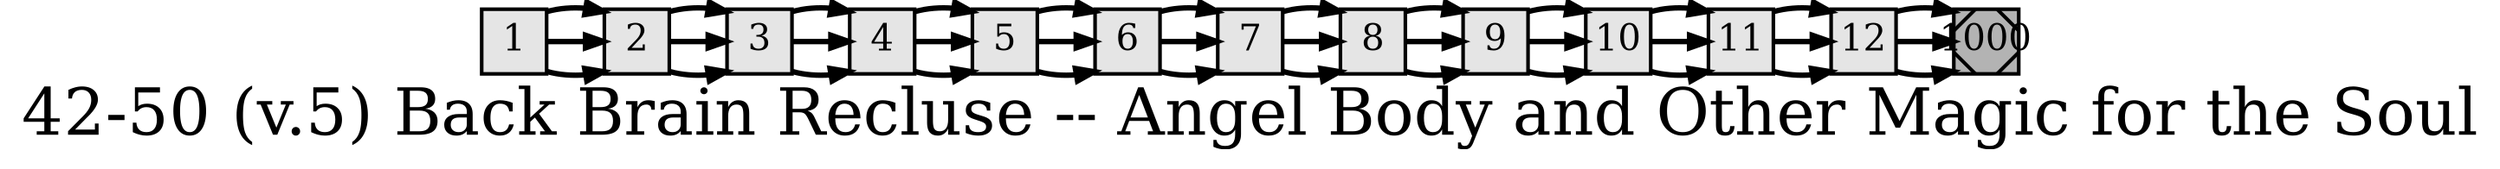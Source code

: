digraph g{
  graph [ label="42-50 (v.5) Back Brain Recluse -- Angel Body and Other Magic for the Soul" rankdir=LR, ordering=out, fontsize=36, nodesep="0.35", ranksep="0.45"];
  node  [shape=rect, penwidth=2, fontsize=20, style=filled, fillcolor=grey90, margin="0,0", labelfloat=true, regular=true, fixedsize=true];
  edge  [labelfloat=true, penwidth=3, fontsize=12];
  
  1 -> 2;
  1 -> 2;
  1 -> 2;
  2 -> 3;
  2 -> 3;
  2 -> 3;
  3 -> 4;
  3 -> 4;
  3 -> 4;
  4 -> 5;
  4 -> 5;
  4 -> 5;
  5 -> 6;
  5 -> 6;
  5 -> 6;
  6 -> 7;
  6 -> 7;
  6 -> 7;
  7 -> 8;
  7 -> 8;
  7 -> 8;
  8 -> 9;
  8 -> 9;
  8 -> 9;
  9 -> 10;
  9 -> 10;
  9 -> 10;
  10 -> 11;
  10 -> 11;
  10 -> 11;
  11 -> 12;
  11 -> 12;
  11 -> 12;
  12 -> 1000;
  12 -> 1000;
  12 -> 1000;
  1000	[ xlabel="E", shape=Msquare, fontsize=20, fillcolor=grey70, xlabel="" ];
}

